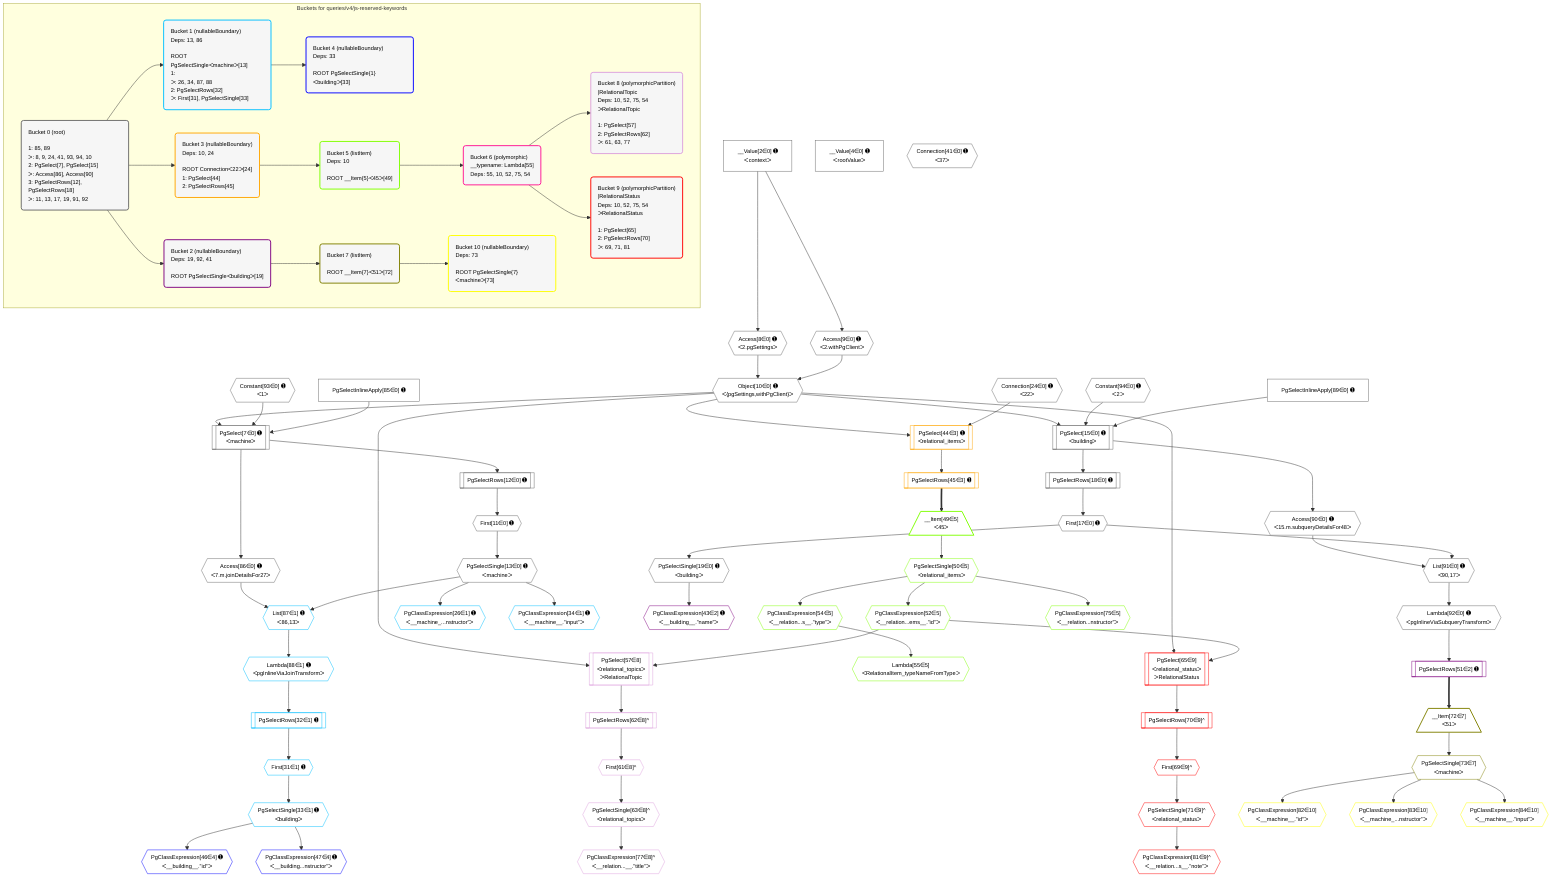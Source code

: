 %%{init: {'themeVariables': { 'fontSize': '12px'}}}%%
graph TD
    classDef path fill:#eee,stroke:#000,color:#000
    classDef plan fill:#fff,stroke-width:1px,color:#000
    classDef itemplan fill:#fff,stroke-width:2px,color:#000
    classDef unbatchedplan fill:#dff,stroke-width:1px,color:#000
    classDef sideeffectplan fill:#fcc,stroke-width:2px,color:#000
    classDef bucket fill:#f6f6f6,color:#000,stroke-width:2px,text-align:left

    subgraph "Buckets for queries/v4/js-reserved-keywords"
    Bucket0("Bucket 0 (root)<br /><br />1: 85, 89<br />ᐳ: 8, 9, 24, 41, 93, 94, 10<br />2: PgSelect[7], PgSelect[15]<br />ᐳ: Access[86], Access[90]<br />3: PgSelectRows[12], PgSelectRows[18]<br />ᐳ: 11, 13, 17, 19, 91, 92"):::bucket
    Bucket1("Bucket 1 (nullableBoundary)<br />Deps: 13, 86<br /><br />ROOT PgSelectSingleᐸmachineᐳ[13]<br />1: <br />ᐳ: 26, 34, 87, 88<br />2: PgSelectRows[32]<br />ᐳ: First[31], PgSelectSingle[33]"):::bucket
    Bucket2("Bucket 2 (nullableBoundary)<br />Deps: 19, 92, 41<br /><br />ROOT PgSelectSingleᐸbuildingᐳ[19]"):::bucket
    Bucket3("Bucket 3 (nullableBoundary)<br />Deps: 10, 24<br /><br />ROOT Connectionᐸ22ᐳ[24]<br />1: PgSelect[44]<br />2: PgSelectRows[45]"):::bucket
    Bucket4("Bucket 4 (nullableBoundary)<br />Deps: 33<br /><br />ROOT PgSelectSingle{1}ᐸbuildingᐳ[33]"):::bucket
    Bucket5("Bucket 5 (listItem)<br />Deps: 10<br /><br />ROOT __Item{5}ᐸ45ᐳ[49]"):::bucket
    Bucket6("Bucket 6 (polymorphic)<br />__typename: Lambda[55]<br />Deps: 55, 10, 52, 75, 54"):::bucket
    Bucket7("Bucket 7 (listItem)<br /><br />ROOT __Item{7}ᐸ51ᐳ[72]"):::bucket
    Bucket8("Bucket 8 (polymorphicPartition)<br />|RelationalTopic<br />Deps: 10, 52, 75, 54<br />ᐳRelationalTopic<br /><br />1: PgSelect[57]<br />2: PgSelectRows[62]<br />ᐳ: 61, 63, 77"):::bucket
    Bucket9("Bucket 9 (polymorphicPartition)<br />|RelationalStatus<br />Deps: 10, 52, 75, 54<br />ᐳRelationalStatus<br /><br />1: PgSelect[65]<br />2: PgSelectRows[70]<br />ᐳ: 69, 71, 81"):::bucket
    Bucket10("Bucket 10 (nullableBoundary)<br />Deps: 73<br /><br />ROOT PgSelectSingle{7}ᐸmachineᐳ[73]"):::bucket
    end
    Bucket0 --> Bucket1 & Bucket2 & Bucket3
    Bucket1 --> Bucket4
    Bucket2 --> Bucket7
    Bucket3 --> Bucket5
    Bucket5 --> Bucket6
    Bucket6 --> Bucket8 & Bucket9
    Bucket7 --> Bucket10

    %% plan dependencies
    PgSelect7[["PgSelect[7∈0] ➊<br />ᐸmachineᐳ"]]:::plan
    Object10{{"Object[10∈0] ➊<br />ᐸ{pgSettings,withPgClient}ᐳ"}}:::plan
    Constant93{{"Constant[93∈0] ➊<br />ᐸ1ᐳ"}}:::plan
    PgSelectInlineApply85["PgSelectInlineApply[85∈0] ➊"]:::plan
    Object10 & Constant93 & PgSelectInlineApply85 --> PgSelect7
    PgSelect15[["PgSelect[15∈0] ➊<br />ᐸbuildingᐳ"]]:::plan
    Constant94{{"Constant[94∈0] ➊<br />ᐸ2ᐳ"}}:::plan
    PgSelectInlineApply89["PgSelectInlineApply[89∈0] ➊"]:::plan
    Object10 & Constant94 & PgSelectInlineApply89 --> PgSelect15
    Access8{{"Access[8∈0] ➊<br />ᐸ2.pgSettingsᐳ"}}:::plan
    Access9{{"Access[9∈0] ➊<br />ᐸ2.withPgClientᐳ"}}:::plan
    Access8 & Access9 --> Object10
    List91{{"List[91∈0] ➊<br />ᐸ90,17ᐳ"}}:::plan
    Access90{{"Access[90∈0] ➊<br />ᐸ15.m.subqueryDetailsFor48ᐳ"}}:::plan
    First17{{"First[17∈0] ➊"}}:::plan
    Access90 & First17 --> List91
    __Value2["__Value[2∈0] ➊<br />ᐸcontextᐳ"]:::plan
    __Value2 --> Access8
    __Value2 --> Access9
    First11{{"First[11∈0] ➊"}}:::plan
    PgSelectRows12[["PgSelectRows[12∈0] ➊"]]:::plan
    PgSelectRows12 --> First11
    PgSelect7 --> PgSelectRows12
    PgSelectSingle13{{"PgSelectSingle[13∈0] ➊<br />ᐸmachineᐳ"}}:::plan
    First11 --> PgSelectSingle13
    PgSelectRows18[["PgSelectRows[18∈0] ➊"]]:::plan
    PgSelectRows18 --> First17
    PgSelect15 --> PgSelectRows18
    PgSelectSingle19{{"PgSelectSingle[19∈0] ➊<br />ᐸbuildingᐳ"}}:::plan
    First17 --> PgSelectSingle19
    Access86{{"Access[86∈0] ➊<br />ᐸ7.m.joinDetailsFor27ᐳ"}}:::plan
    PgSelect7 --> Access86
    PgSelect15 --> Access90
    Lambda92{{"Lambda[92∈0] ➊<br />ᐸpgInlineViaSubqueryTransformᐳ"}}:::plan
    List91 --> Lambda92
    __Value4["__Value[4∈0] ➊<br />ᐸrootValueᐳ"]:::plan
    Connection24{{"Connection[24∈0] ➊<br />ᐸ22ᐳ"}}:::plan
    Connection41{{"Connection[41∈0] ➊<br />ᐸ37ᐳ"}}:::plan
    List87{{"List[87∈1] ➊<br />ᐸ86,13ᐳ"}}:::plan
    Access86 & PgSelectSingle13 --> List87
    PgClassExpression26{{"PgClassExpression[26∈1] ➊<br />ᐸ__machine_...nstructor”ᐳ"}}:::plan
    PgSelectSingle13 --> PgClassExpression26
    First31{{"First[31∈1] ➊"}}:::plan
    PgSelectRows32[["PgSelectRows[32∈1] ➊"]]:::plan
    PgSelectRows32 --> First31
    Lambda88{{"Lambda[88∈1] ➊<br />ᐸpgInlineViaJoinTransformᐳ"}}:::plan
    Lambda88 --> PgSelectRows32
    PgSelectSingle33{{"PgSelectSingle[33∈1] ➊<br />ᐸbuildingᐳ"}}:::plan
    First31 --> PgSelectSingle33
    PgClassExpression34{{"PgClassExpression[34∈1] ➊<br />ᐸ__machine__.”input”ᐳ"}}:::plan
    PgSelectSingle13 --> PgClassExpression34
    List87 --> Lambda88
    PgClassExpression43{{"PgClassExpression[43∈2] ➊<br />ᐸ__building__.”name”ᐳ"}}:::plan
    PgSelectSingle19 --> PgClassExpression43
    PgSelectRows51[["PgSelectRows[51∈2] ➊"]]:::plan
    Lambda92 --> PgSelectRows51
    PgSelect44[["PgSelect[44∈3] ➊<br />ᐸrelational_itemsᐳ"]]:::plan
    Object10 & Connection24 --> PgSelect44
    PgSelectRows45[["PgSelectRows[45∈3] ➊"]]:::plan
    PgSelect44 --> PgSelectRows45
    PgClassExpression46{{"PgClassExpression[46∈4] ➊<br />ᐸ__building__.”id”ᐳ"}}:::plan
    PgSelectSingle33 --> PgClassExpression46
    PgClassExpression47{{"PgClassExpression[47∈4] ➊<br />ᐸ__building...nstructor”ᐳ"}}:::plan
    PgSelectSingle33 --> PgClassExpression47
    __Item49[/"__Item[49∈5]<br />ᐸ45ᐳ"\]:::itemplan
    PgSelectRows45 ==> __Item49
    PgSelectSingle50{{"PgSelectSingle[50∈5]<br />ᐸrelational_itemsᐳ"}}:::plan
    __Item49 --> PgSelectSingle50
    PgClassExpression52{{"PgClassExpression[52∈5]<br />ᐸ__relation...ems__.”id”ᐳ"}}:::plan
    PgSelectSingle50 --> PgClassExpression52
    PgClassExpression54{{"PgClassExpression[54∈5]<br />ᐸ__relation...s__.”type”ᐳ"}}:::plan
    PgSelectSingle50 --> PgClassExpression54
    Lambda55{{"Lambda[55∈5]<br />ᐸRelationalItem_typeNameFromTypeᐳ"}}:::plan
    PgClassExpression54 --> Lambda55
    PgClassExpression75{{"PgClassExpression[75∈5]<br />ᐸ__relation...nstructor”ᐳ"}}:::plan
    PgSelectSingle50 --> PgClassExpression75
    __Item72[/"__Item[72∈7]<br />ᐸ51ᐳ"\]:::itemplan
    PgSelectRows51 ==> __Item72
    PgSelectSingle73{{"PgSelectSingle[73∈7]<br />ᐸmachineᐳ"}}:::plan
    __Item72 --> PgSelectSingle73
    PgSelect57[["PgSelect[57∈8]<br />ᐸrelational_topicsᐳ<br />ᐳRelationalTopic"]]:::plan
    Object10 & PgClassExpression52 --> PgSelect57
    First61{{"First[61∈8]^"}}:::plan
    PgSelectRows62[["PgSelectRows[62∈8]^"]]:::plan
    PgSelectRows62 --> First61
    PgSelect57 --> PgSelectRows62
    PgSelectSingle63{{"PgSelectSingle[63∈8]^<br />ᐸrelational_topicsᐳ"}}:::plan
    First61 --> PgSelectSingle63
    PgClassExpression77{{"PgClassExpression[77∈8]^<br />ᐸ__relation...__.”title”ᐳ"}}:::plan
    PgSelectSingle63 --> PgClassExpression77
    PgSelect65[["PgSelect[65∈9]<br />ᐸrelational_statusᐳ<br />ᐳRelationalStatus"]]:::plan
    Object10 & PgClassExpression52 --> PgSelect65
    First69{{"First[69∈9]^"}}:::plan
    PgSelectRows70[["PgSelectRows[70∈9]^"]]:::plan
    PgSelectRows70 --> First69
    PgSelect65 --> PgSelectRows70
    PgSelectSingle71{{"PgSelectSingle[71∈9]^<br />ᐸrelational_statusᐳ"}}:::plan
    First69 --> PgSelectSingle71
    PgClassExpression81{{"PgClassExpression[81∈9]^<br />ᐸ__relation...s__.”note”ᐳ"}}:::plan
    PgSelectSingle71 --> PgClassExpression81
    PgClassExpression82{{"PgClassExpression[82∈10]<br />ᐸ__machine__.”id”ᐳ"}}:::plan
    PgSelectSingle73 --> PgClassExpression82
    PgClassExpression83{{"PgClassExpression[83∈10]<br />ᐸ__machine_...nstructor”ᐳ"}}:::plan
    PgSelectSingle73 --> PgClassExpression83
    PgClassExpression84{{"PgClassExpression[84∈10]<br />ᐸ__machine__.”input”ᐳ"}}:::plan
    PgSelectSingle73 --> PgClassExpression84

    %% define steps
    classDef bucket0 stroke:#696969
    class Bucket0,__Value2,__Value4,PgSelect7,Access8,Access9,Object10,First11,PgSelectRows12,PgSelectSingle13,PgSelect15,First17,PgSelectRows18,PgSelectSingle19,Connection24,Connection41,PgSelectInlineApply85,Access86,PgSelectInlineApply89,Access90,List91,Lambda92,Constant93,Constant94 bucket0
    classDef bucket1 stroke:#00bfff
    class Bucket1,PgClassExpression26,First31,PgSelectRows32,PgSelectSingle33,PgClassExpression34,List87,Lambda88 bucket1
    classDef bucket2 stroke:#7f007f
    class Bucket2,PgClassExpression43,PgSelectRows51 bucket2
    classDef bucket3 stroke:#ffa500
    class Bucket3,PgSelect44,PgSelectRows45 bucket3
    classDef bucket4 stroke:#0000ff
    class Bucket4,PgClassExpression46,PgClassExpression47 bucket4
    classDef bucket5 stroke:#7fff00
    class Bucket5,__Item49,PgSelectSingle50,PgClassExpression52,PgClassExpression54,Lambda55,PgClassExpression75 bucket5
    classDef bucket6 stroke:#ff1493
    class Bucket6 bucket6
    classDef bucket7 stroke:#808000
    class Bucket7,__Item72,PgSelectSingle73 bucket7
    classDef bucket8 stroke:#dda0dd
    class Bucket8,PgSelect57,First61,PgSelectRows62,PgSelectSingle63,PgClassExpression77 bucket8
    classDef bucket9 stroke:#ff0000
    class Bucket9,PgSelect65,First69,PgSelectRows70,PgSelectSingle71,PgClassExpression81 bucket9
    classDef bucket10 stroke:#ffff00
    class Bucket10,PgClassExpression82,PgClassExpression83,PgClassExpression84 bucket10